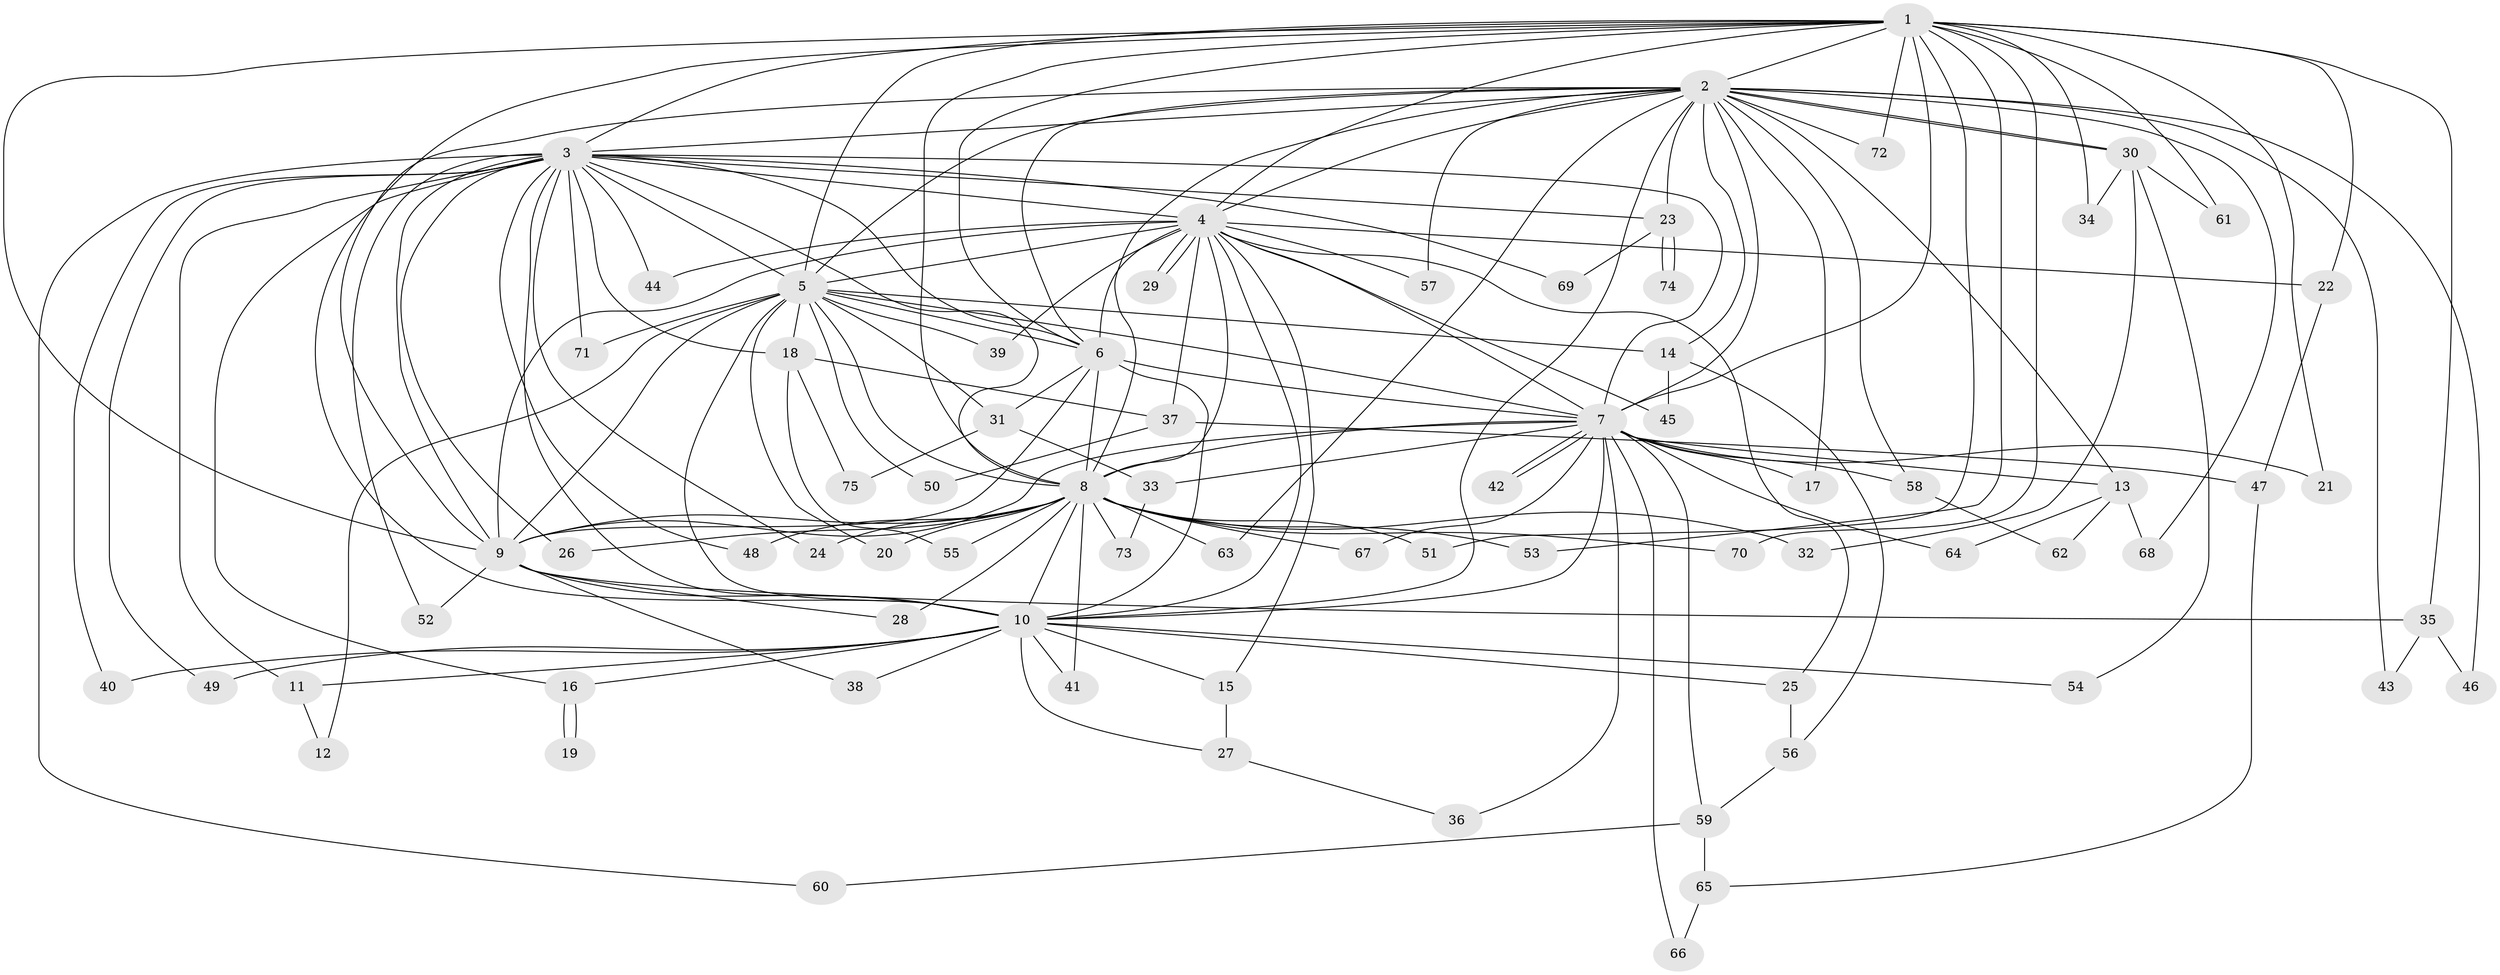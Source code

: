 // coarse degree distribution, {22: 0.02702702702702703, 1: 0.2972972972972973, 2: 0.5135135135135135, 13: 0.02702702702702703, 6: 0.02702702702702703, 4: 0.02702702702702703, 3: 0.02702702702702703, 5: 0.02702702702702703, 16: 0.02702702702702703}
// Generated by graph-tools (version 1.1) at 2025/47/03/04/25 21:47:14]
// undirected, 75 vertices, 175 edges
graph export_dot {
graph [start="1"]
  node [color=gray90,style=filled];
  1;
  2;
  3;
  4;
  5;
  6;
  7;
  8;
  9;
  10;
  11;
  12;
  13;
  14;
  15;
  16;
  17;
  18;
  19;
  20;
  21;
  22;
  23;
  24;
  25;
  26;
  27;
  28;
  29;
  30;
  31;
  32;
  33;
  34;
  35;
  36;
  37;
  38;
  39;
  40;
  41;
  42;
  43;
  44;
  45;
  46;
  47;
  48;
  49;
  50;
  51;
  52;
  53;
  54;
  55;
  56;
  57;
  58;
  59;
  60;
  61;
  62;
  63;
  64;
  65;
  66;
  67;
  68;
  69;
  70;
  71;
  72;
  73;
  74;
  75;
  1 -- 2;
  1 -- 3;
  1 -- 4;
  1 -- 5;
  1 -- 6;
  1 -- 7;
  1 -- 8;
  1 -- 9;
  1 -- 10;
  1 -- 21;
  1 -- 22;
  1 -- 34;
  1 -- 35;
  1 -- 51;
  1 -- 53;
  1 -- 61;
  1 -- 70;
  1 -- 72;
  2 -- 3;
  2 -- 4;
  2 -- 5;
  2 -- 6;
  2 -- 7;
  2 -- 8;
  2 -- 9;
  2 -- 10;
  2 -- 13;
  2 -- 14;
  2 -- 17;
  2 -- 23;
  2 -- 30;
  2 -- 30;
  2 -- 43;
  2 -- 46;
  2 -- 57;
  2 -- 58;
  2 -- 63;
  2 -- 68;
  2 -- 72;
  3 -- 4;
  3 -- 5;
  3 -- 6;
  3 -- 7;
  3 -- 8;
  3 -- 9;
  3 -- 10;
  3 -- 11;
  3 -- 16;
  3 -- 18;
  3 -- 23;
  3 -- 24;
  3 -- 26;
  3 -- 40;
  3 -- 44;
  3 -- 48;
  3 -- 49;
  3 -- 52;
  3 -- 60;
  3 -- 69;
  3 -- 71;
  4 -- 5;
  4 -- 6;
  4 -- 7;
  4 -- 8;
  4 -- 9;
  4 -- 10;
  4 -- 15;
  4 -- 22;
  4 -- 25;
  4 -- 29;
  4 -- 29;
  4 -- 37;
  4 -- 39;
  4 -- 44;
  4 -- 45;
  4 -- 57;
  5 -- 6;
  5 -- 7;
  5 -- 8;
  5 -- 9;
  5 -- 10;
  5 -- 12;
  5 -- 14;
  5 -- 18;
  5 -- 20;
  5 -- 31;
  5 -- 39;
  5 -- 50;
  5 -- 71;
  6 -- 7;
  6 -- 8;
  6 -- 9;
  6 -- 10;
  6 -- 31;
  7 -- 8;
  7 -- 9;
  7 -- 10;
  7 -- 13;
  7 -- 17;
  7 -- 21;
  7 -- 33;
  7 -- 36;
  7 -- 42;
  7 -- 42;
  7 -- 58;
  7 -- 59;
  7 -- 64;
  7 -- 66;
  7 -- 67;
  8 -- 9;
  8 -- 10;
  8 -- 20;
  8 -- 24;
  8 -- 26;
  8 -- 28;
  8 -- 32;
  8 -- 41;
  8 -- 48;
  8 -- 51;
  8 -- 53;
  8 -- 55;
  8 -- 63;
  8 -- 67;
  8 -- 70;
  8 -- 73;
  9 -- 10;
  9 -- 28;
  9 -- 35;
  9 -- 38;
  9 -- 52;
  10 -- 11;
  10 -- 15;
  10 -- 16;
  10 -- 25;
  10 -- 27;
  10 -- 38;
  10 -- 40;
  10 -- 41;
  10 -- 49;
  10 -- 54;
  11 -- 12;
  13 -- 62;
  13 -- 64;
  13 -- 68;
  14 -- 45;
  14 -- 56;
  15 -- 27;
  16 -- 19;
  16 -- 19;
  18 -- 37;
  18 -- 55;
  18 -- 75;
  22 -- 47;
  23 -- 69;
  23 -- 74;
  23 -- 74;
  25 -- 56;
  27 -- 36;
  30 -- 32;
  30 -- 34;
  30 -- 54;
  30 -- 61;
  31 -- 33;
  31 -- 75;
  33 -- 73;
  35 -- 43;
  35 -- 46;
  37 -- 47;
  37 -- 50;
  47 -- 65;
  56 -- 59;
  58 -- 62;
  59 -- 60;
  59 -- 65;
  65 -- 66;
}
